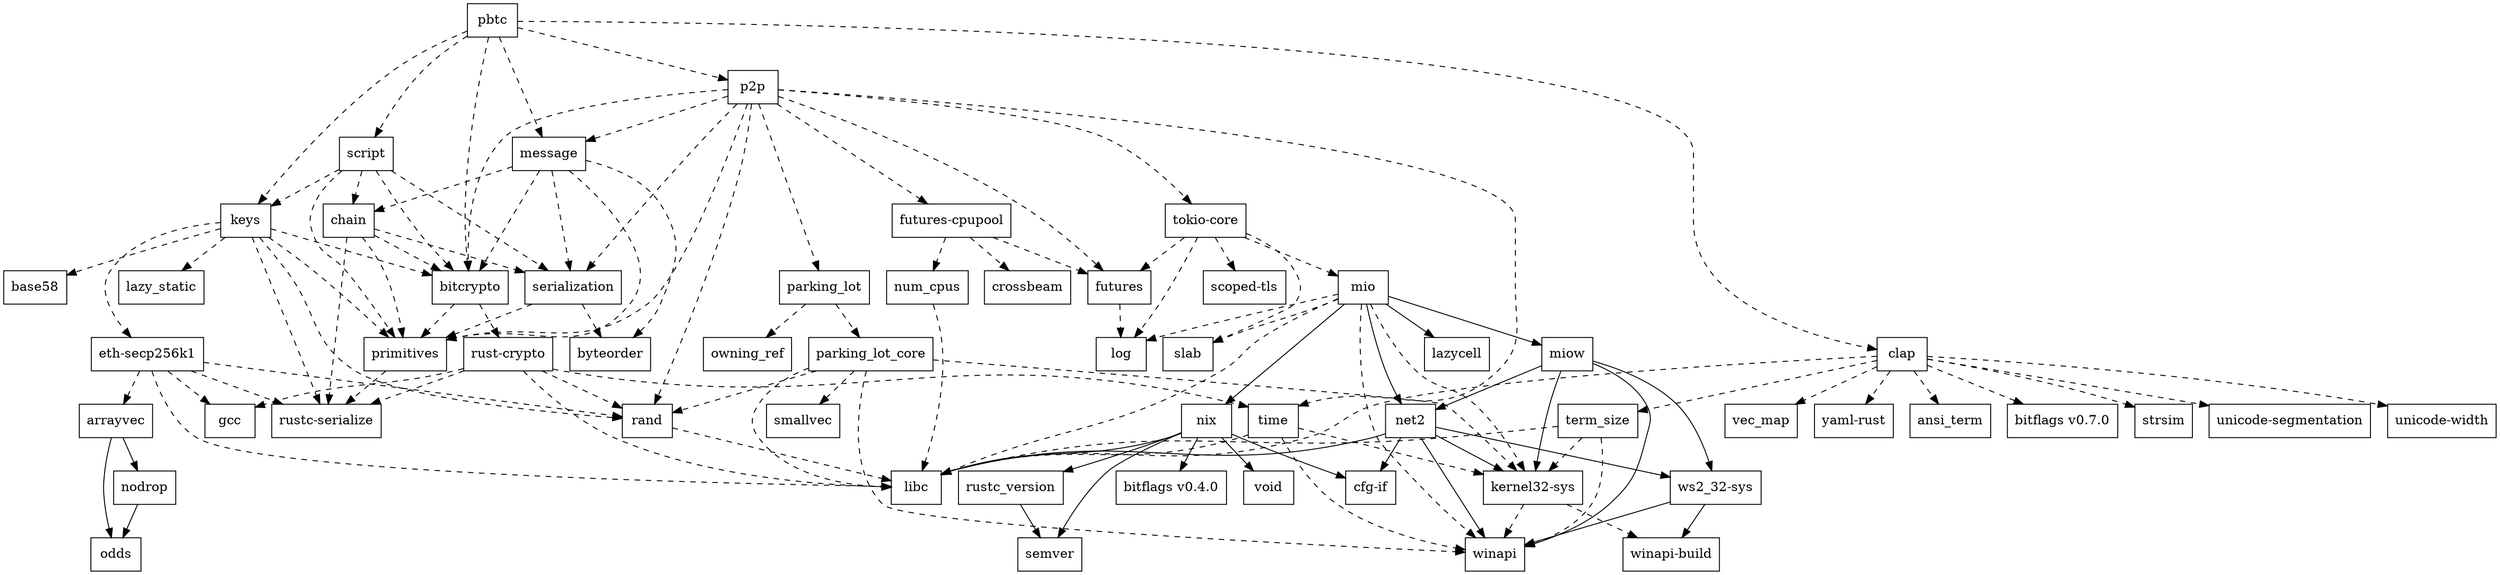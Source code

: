 digraph dependencies {
	N0[label="pbtc",shape=box];
	N1[label="bitcrypto",shape=box];
	N2[label="clap",shape=box];
	N3[label="keys",shape=box];
	N4[label="message",shape=box];
	N5[label="p2p",shape=box];
	N6[label="script",shape=box];
	N7[label="ansi_term",shape=box];
	N8[label="arrayvec",shape=box];
	N9[label="nodrop",shape=box];
	N10[label="odds",shape=box];
	N11[label="base58",shape=box];
	N12[label="primitives",shape=box];
	N13[label="rust-crypto",shape=box];
	N14[label="bitflags v0.4.0",shape=box];
	N15[label="bitflags v0.7.0",shape=box];
	N16[label="byteorder",shape=box];
	N17[label="cfg-if",shape=box];
	N18[label="chain",shape=box];
	N19[label="rustc-serialize",shape=box];
	N20[label="serialization",shape=box];
	N21[label="libc",shape=box];
	N22[label="strsim",shape=box];
	N23[label="term_size",shape=box];
	N24[label="unicode-segmentation",shape=box];
	N25[label="unicode-width",shape=box];
	N26[label="vec_map",shape=box];
	N27[label="yaml-rust",shape=box];
	N28[label="crossbeam",shape=box];
	N29[label="eth-secp256k1",shape=box];
	N30[label="gcc",shape=box];
	N31[label="rand",shape=box];
	N32[label="futures",shape=box];
	N33[label="log",shape=box];
	N34[label="futures-cpupool",shape=box];
	N35[label="num_cpus",shape=box];
	N36[label="kernel32-sys",shape=box];
	N37[label="winapi",shape=box];
	N38[label="winapi-build",shape=box];
	N39[label="lazy_static",shape=box];
	N40[label="lazycell",shape=box];
	N41[label="mio",shape=box];
	N42[label="miow",shape=box];
	N43[label="net2",shape=box];
	N44[label="nix",shape=box];
	N45[label="slab",shape=box];
	N46[label="ws2_32-sys",shape=box];
	N47[label="rustc_version",shape=box];
	N48[label="semver",shape=box];
	N49[label="void",shape=box];
	N50[label="owning_ref",shape=box];
	N51[label="parking_lot",shape=box];
	N52[label="time",shape=box];
	N53[label="tokio-core",shape=box];
	N54[label="parking_lot_core",shape=box];
	N55[label="smallvec",shape=box];
	N56[label="scoped-tls",shape=box];
	N0 -> N1[label="",style=dashed];
	N0 -> N2[label="",style=dashed];
	N0 -> N3[label="",style=dashed];
	N0 -> N4[label="",style=dashed];
	N0 -> N5[label="",style=dashed];
	N0 -> N6[label="",style=dashed];
	N1 -> N12[label="",style=dashed];
	N1 -> N13[label="",style=dashed];
	N2 -> N7[label="",style=dashed];
	N2 -> N15[label="",style=dashed];
	N2 -> N21[label="",style=dashed];
	N2 -> N22[label="",style=dashed];
	N2 -> N23[label="",style=dashed];
	N2 -> N24[label="",style=dashed];
	N2 -> N25[label="",style=dashed];
	N2 -> N26[label="",style=dashed];
	N2 -> N27[label="",style=dashed];
	N3 -> N1[label="",style=dashed];
	N3 -> N11[label="",style=dashed];
	N3 -> N12[label="",style=dashed];
	N3 -> N19[label="",style=dashed];
	N3 -> N29[label="",style=dashed];
	N3 -> N31[label="",style=dashed];
	N3 -> N39[label="",style=dashed];
	N4 -> N1[label="",style=dashed];
	N4 -> N12[label="",style=dashed];
	N4 -> N16[label="",style=dashed];
	N4 -> N18[label="",style=dashed];
	N4 -> N20[label="",style=dashed];
	N5 -> N1[label="",style=dashed];
	N5 -> N4[label="",style=dashed];
	N5 -> N12[label="",style=dashed];
	N5 -> N20[label="",style=dashed];
	N5 -> N31[label="",style=dashed];
	N5 -> N32[label="",style=dashed];
	N5 -> N34[label="",style=dashed];
	N5 -> N51[label="",style=dashed];
	N5 -> N52[label="",style=dashed];
	N5 -> N53[label="",style=dashed];
	N6 -> N1[label="",style=dashed];
	N6 -> N3[label="",style=dashed];
	N6 -> N12[label="",style=dashed];
	N6 -> N18[label="",style=dashed];
	N6 -> N20[label="",style=dashed];
	N8 -> N9[label=""];
	N8 -> N10[label=""];
	N9 -> N10[label=""];
	N12 -> N19[label="",style=dashed];
	N13 -> N19[label="",style=dashed];
	N13 -> N21[label="",style=dashed];
	N13 -> N30[label="",style=dashed];
	N13 -> N31[label="",style=dashed];
	N13 -> N52[label="",style=dashed];
	N18 -> N1[label="",style=dashed];
	N18 -> N12[label="",style=dashed];
	N18 -> N19[label="",style=dashed];
	N18 -> N20[label="",style=dashed];
	N20 -> N12[label="",style=dashed];
	N20 -> N16[label="",style=dashed];
	N23 -> N21[label="",style=dashed];
	N23 -> N36[label="",style=dashed];
	N23 -> N37[label="",style=dashed];
	N29 -> N8[label="",style=dashed];
	N29 -> N19[label="",style=dashed];
	N29 -> N21[label="",style=dashed];
	N29 -> N30[label="",style=dashed];
	N29 -> N31[label="",style=dashed];
	N31 -> N21[label="",style=dashed];
	N32 -> N33[label="",style=dashed];
	N34 -> N28[label="",style=dashed];
	N34 -> N32[label="",style=dashed];
	N34 -> N35[label="",style=dashed];
	N35 -> N21[label="",style=dashed];
	N36 -> N37[label="",style=dashed];
	N36 -> N38[label="",style=dashed];
	N41 -> N21[label="",style=dashed];
	N41 -> N33[label="",style=dashed];
	N41 -> N36[label="",style=dashed];
	N41 -> N37[label="",style=dashed];
	N41 -> N40[label=""];
	N41 -> N42[label=""];
	N41 -> N43[label=""];
	N41 -> N44[label=""];
	N41 -> N45[label="",style=dashed];
	N42 -> N36[label=""];
	N42 -> N37[label=""];
	N42 -> N43[label=""];
	N42 -> N46[label=""];
	N43 -> N17[label=""];
	N43 -> N21[label=""];
	N43 -> N36[label=""];
	N43 -> N37[label=""];
	N43 -> N46[label=""];
	N44 -> N14[label=""];
	N44 -> N17[label=""];
	N44 -> N21[label=""];
	N44 -> N47[label=""];
	N44 -> N48[label=""];
	N44 -> N49[label=""];
	N46 -> N37[label=""];
	N46 -> N38[label=""];
	N47 -> N48[label=""];
	N51 -> N50[label="",style=dashed];
	N51 -> N54[label="",style=dashed];
	N52 -> N21[label="",style=dashed];
	N52 -> N36[label="",style=dashed];
	N52 -> N37[label="",style=dashed];
	N53 -> N32[label="",style=dashed];
	N53 -> N33[label="",style=dashed];
	N53 -> N41[label="",style=dashed];
	N53 -> N45[label="",style=dashed];
	N53 -> N56[label="",style=dashed];
	N54 -> N21[label="",style=dashed];
	N54 -> N31[label="",style=dashed];
	N54 -> N36[label="",style=dashed];
	N54 -> N37[label="",style=dashed];
	N54 -> N55[label="",style=dashed];
}
